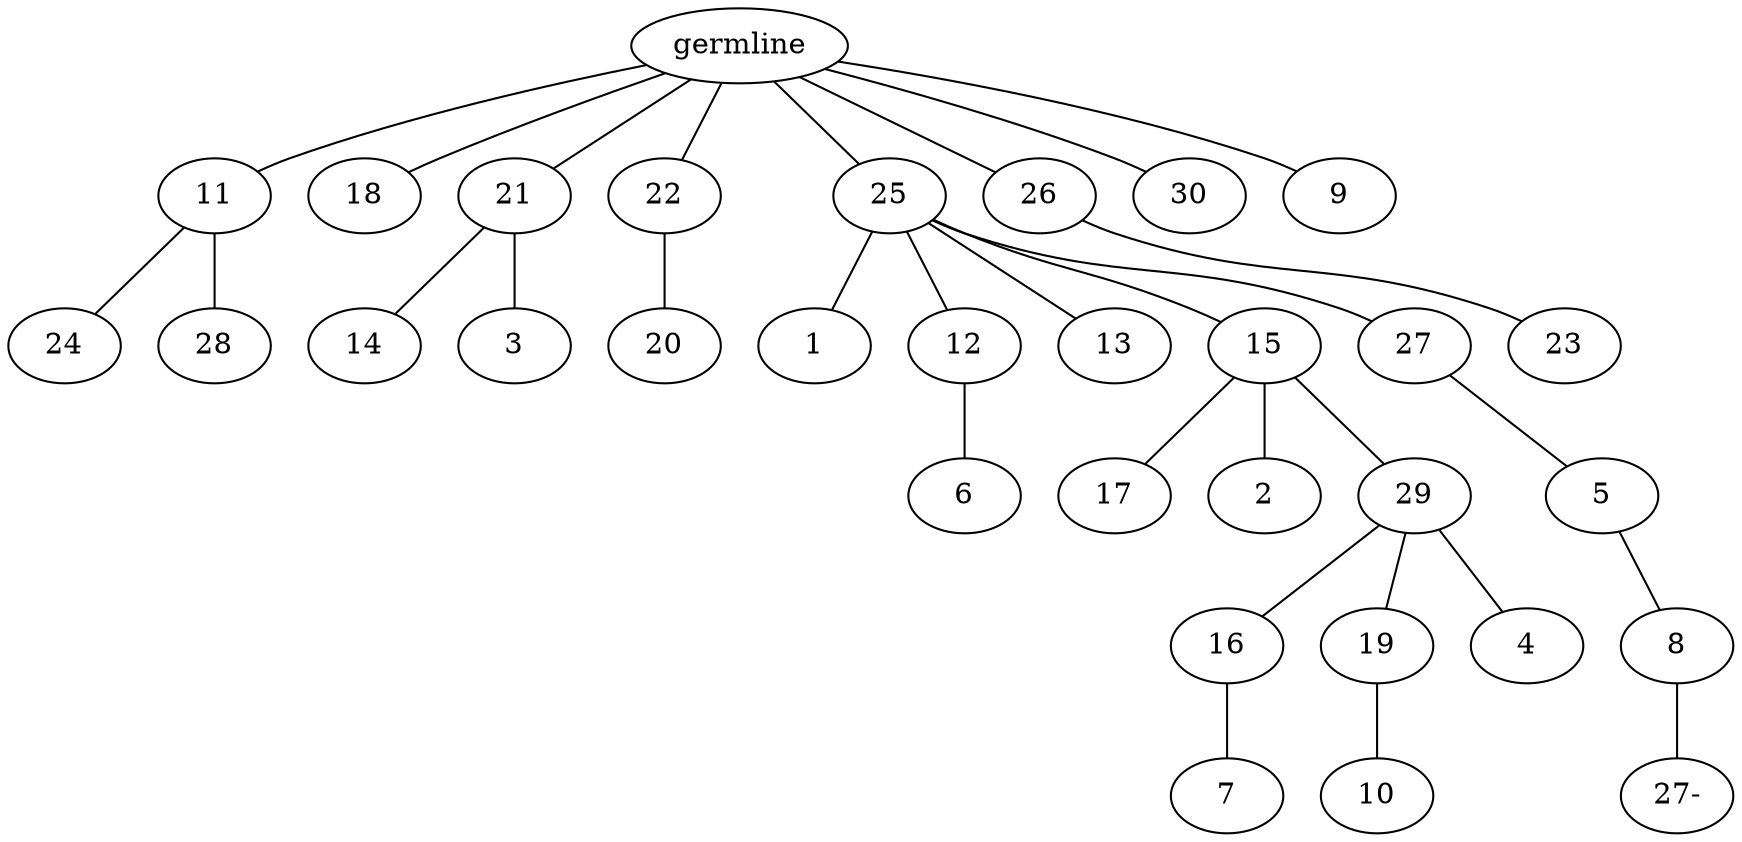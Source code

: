 graph tree {
    "139674678067648" [label="germline"];
    "139674677642912" [label="11"];
    "139674677644928" [label="24"];
    "139674677643536" [label="28"];
    "139674677644784" [label="18"];
    "139674677641952" [label="21"];
    "139674677642672" [label="14"];
    "139674677644736" [label="3"];
    "139674677642576" [label="22"];
    "139674677644400" [label="20"];
    "139674677645024" [label="25"];
    "139674677645168" [label="1"];
    "139674677644256" [label="12"];
    "139674677642864" [label="6"];
    "139674677641424" [label="13"];
    "139674677641616" [label="15"];
    "139674677991024" [label="17"];
    "139674677991504" [label="2"];
    "139674677990880" [label="29"];
    "139674677993280" [label="16"];
    "139674677993232" [label="7"];
    "139674677992656" [label="19"];
    "139674677992416" [label="10"];
    "139674677991792" [label="4"];
    "139674677643008" [label="27"];
    "139674677991360" [label="5"];
    "139674677990208" [label="8"];
    "139674678070144" [label="27-"];
    "139674677642240" [label="26"];
    "139674677991648" [label="23"];
    "139674677645264" [label="30"];
    "139674677643344" [label="9"];
    "139674678067648" -- "139674677642912";
    "139674678067648" -- "139674677644784";
    "139674678067648" -- "139674677641952";
    "139674678067648" -- "139674677642576";
    "139674678067648" -- "139674677645024";
    "139674678067648" -- "139674677642240";
    "139674678067648" -- "139674677645264";
    "139674678067648" -- "139674677643344";
    "139674677642912" -- "139674677644928";
    "139674677642912" -- "139674677643536";
    "139674677641952" -- "139674677642672";
    "139674677641952" -- "139674677644736";
    "139674677642576" -- "139674677644400";
    "139674677645024" -- "139674677645168";
    "139674677645024" -- "139674677644256";
    "139674677645024" -- "139674677641424";
    "139674677645024" -- "139674677641616";
    "139674677645024" -- "139674677643008";
    "139674677644256" -- "139674677642864";
    "139674677641616" -- "139674677991024";
    "139674677641616" -- "139674677991504";
    "139674677641616" -- "139674677990880";
    "139674677990880" -- "139674677993280";
    "139674677990880" -- "139674677992656";
    "139674677990880" -- "139674677991792";
    "139674677993280" -- "139674677993232";
    "139674677992656" -- "139674677992416";
    "139674677643008" -- "139674677991360";
    "139674677991360" -- "139674677990208";
    "139674677990208" -- "139674678070144";
    "139674677642240" -- "139674677991648";
}
